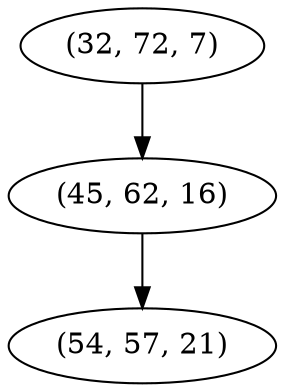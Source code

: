 digraph tree {
    "(32, 72, 7)";
    "(45, 62, 16)";
    "(54, 57, 21)";
    "(32, 72, 7)" -> "(45, 62, 16)";
    "(45, 62, 16)" -> "(54, 57, 21)";
}
